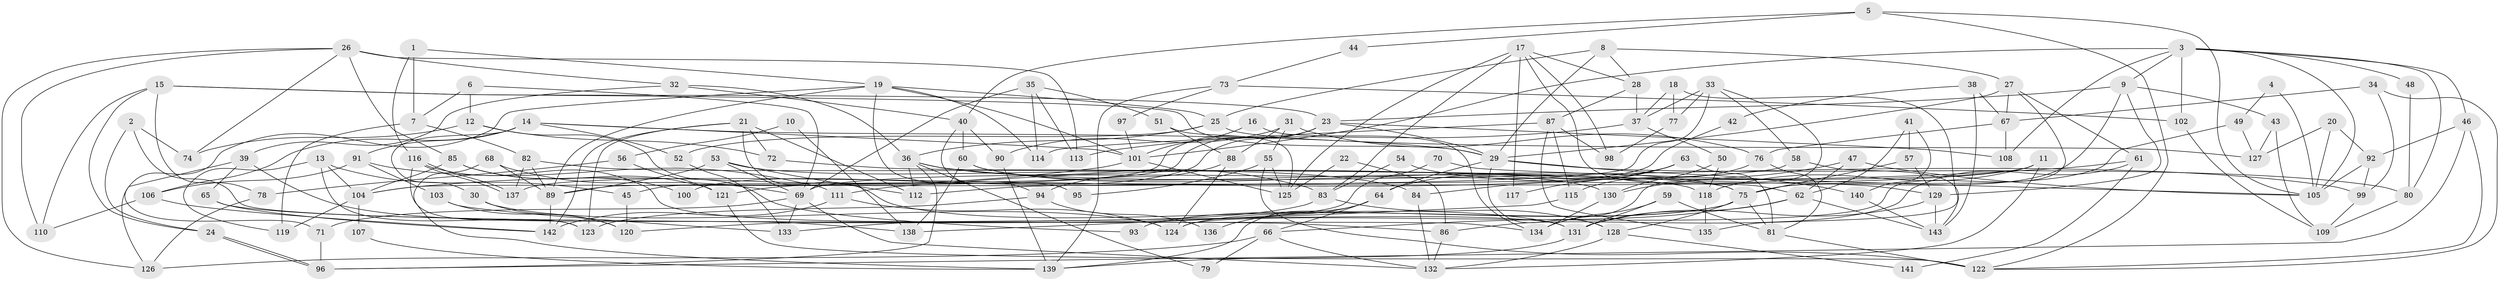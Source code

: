 // coarse degree distribution, {3: 0.1527777777777778, 5: 0.2222222222222222, 6: 0.1527777777777778, 12: 0.013888888888888888, 10: 0.013888888888888888, 7: 0.1527777777777778, 8: 0.041666666666666664, 4: 0.16666666666666666, 9: 0.041666666666666664, 11: 0.013888888888888888, 2: 0.027777777777777776}
// Generated by graph-tools (version 1.1) at 2025/37/03/04/25 23:37:06]
// undirected, 143 vertices, 286 edges
graph export_dot {
  node [color=gray90,style=filled];
  1;
  2;
  3;
  4;
  5;
  6;
  7;
  8;
  9;
  10;
  11;
  12;
  13;
  14;
  15;
  16;
  17;
  18;
  19;
  20;
  21;
  22;
  23;
  24;
  25;
  26;
  27;
  28;
  29;
  30;
  31;
  32;
  33;
  34;
  35;
  36;
  37;
  38;
  39;
  40;
  41;
  42;
  43;
  44;
  45;
  46;
  47;
  48;
  49;
  50;
  51;
  52;
  53;
  54;
  55;
  56;
  57;
  58;
  59;
  60;
  61;
  62;
  63;
  64;
  65;
  66;
  67;
  68;
  69;
  70;
  71;
  72;
  73;
  74;
  75;
  76;
  77;
  78;
  79;
  80;
  81;
  82;
  83;
  84;
  85;
  86;
  87;
  88;
  89;
  90;
  91;
  92;
  93;
  94;
  95;
  96;
  97;
  98;
  99;
  100;
  101;
  102;
  103;
  104;
  105;
  106;
  107;
  108;
  109;
  110;
  111;
  112;
  113;
  114;
  115;
  116;
  117;
  118;
  119;
  120;
  121;
  122;
  123;
  124;
  125;
  126;
  127;
  128;
  129;
  130;
  131;
  132;
  133;
  134;
  135;
  136;
  137;
  138;
  139;
  140;
  141;
  142;
  143;
  1 -- 116;
  1 -- 19;
  1 -- 7;
  2 -- 24;
  2 -- 134;
  2 -- 74;
  3 -- 46;
  3 -- 101;
  3 -- 9;
  3 -- 48;
  3 -- 80;
  3 -- 102;
  3 -- 105;
  3 -- 108;
  4 -- 49;
  4 -- 105;
  5 -- 122;
  5 -- 105;
  5 -- 40;
  5 -- 44;
  6 -- 12;
  6 -- 69;
  6 -- 7;
  7 -- 82;
  7 -- 119;
  8 -- 28;
  8 -- 29;
  8 -- 25;
  8 -- 27;
  9 -- 23;
  9 -- 43;
  9 -- 75;
  9 -- 129;
  10 -- 56;
  10 -- 138;
  11 -- 132;
  11 -- 69;
  11 -- 118;
  11 -- 121;
  12 -- 74;
  12 -- 72;
  12 -- 93;
  13 -- 123;
  13 -- 104;
  13 -- 45;
  13 -- 119;
  14 -- 29;
  14 -- 91;
  14 -- 30;
  14 -- 52;
  14 -- 101;
  14 -- 106;
  15 -- 110;
  15 -- 23;
  15 -- 24;
  15 -- 29;
  15 -- 78;
  16 -- 101;
  16 -- 134;
  17 -- 62;
  17 -- 28;
  17 -- 83;
  17 -- 98;
  17 -- 117;
  17 -- 125;
  18 -- 37;
  18 -- 77;
  18 -- 135;
  19 -- 89;
  19 -- 25;
  19 -- 71;
  19 -- 95;
  19 -- 101;
  19 -- 114;
  20 -- 127;
  20 -- 92;
  20 -- 105;
  21 -- 112;
  21 -- 131;
  21 -- 72;
  21 -- 123;
  21 -- 142;
  22 -- 86;
  22 -- 125;
  23 -- 89;
  23 -- 29;
  23 -- 45;
  23 -- 100;
  23 -- 108;
  24 -- 96;
  24 -- 96;
  25 -- 36;
  25 -- 52;
  25 -- 127;
  26 -- 85;
  26 -- 113;
  26 -- 32;
  26 -- 74;
  26 -- 110;
  26 -- 126;
  27 -- 29;
  27 -- 61;
  27 -- 67;
  27 -- 124;
  28 -- 87;
  28 -- 37;
  29 -- 128;
  29 -- 64;
  29 -- 80;
  29 -- 140;
  30 -- 124;
  30 -- 120;
  31 -- 55;
  31 -- 76;
  31 -- 88;
  31 -- 90;
  32 -- 40;
  32 -- 36;
  32 -- 39;
  33 -- 134;
  33 -- 104;
  33 -- 37;
  33 -- 58;
  33 -- 77;
  34 -- 67;
  34 -- 122;
  34 -- 99;
  35 -- 69;
  35 -- 114;
  35 -- 51;
  35 -- 113;
  36 -- 96;
  36 -- 79;
  36 -- 83;
  36 -- 99;
  36 -- 112;
  37 -- 50;
  37 -- 113;
  38 -- 143;
  38 -- 67;
  38 -- 42;
  39 -- 65;
  39 -- 126;
  39 -- 138;
  40 -- 90;
  40 -- 60;
  40 -- 94;
  41 -- 57;
  41 -- 62;
  41 -- 140;
  42 -- 137;
  43 -- 109;
  43 -- 127;
  44 -- 73;
  45 -- 120;
  46 -- 92;
  46 -- 96;
  46 -- 122;
  47 -- 105;
  47 -- 62;
  47 -- 130;
  48 -- 80;
  49 -- 75;
  49 -- 127;
  50 -- 118;
  50 -- 130;
  51 -- 125;
  51 -- 88;
  52 -- 133;
  53 -- 112;
  53 -- 69;
  53 -- 84;
  53 -- 89;
  54 -- 83;
  54 -- 129;
  55 -- 125;
  55 -- 122;
  55 -- 95;
  56 -- 121;
  56 -- 78;
  57 -- 75;
  57 -- 129;
  58 -- 143;
  58 -- 112;
  59 -- 81;
  59 -- 131;
  59 -- 134;
  60 -- 75;
  60 -- 130;
  60 -- 138;
  61 -- 111;
  61 -- 86;
  61 -- 141;
  62 -- 66;
  62 -- 131;
  62 -- 143;
  63 -- 64;
  63 -- 84;
  63 -- 81;
  63 -- 117;
  64 -- 66;
  64 -- 136;
  64 -- 139;
  65 -- 142;
  65 -- 86;
  66 -- 126;
  66 -- 132;
  66 -- 79;
  67 -- 108;
  67 -- 76;
  68 -- 139;
  68 -- 89;
  68 -- 69;
  69 -- 133;
  69 -- 71;
  69 -- 132;
  70 -- 105;
  70 -- 120;
  71 -- 96;
  72 -- 75;
  73 -- 139;
  73 -- 102;
  73 -- 97;
  75 -- 124;
  75 -- 81;
  75 -- 93;
  75 -- 128;
  76 -- 81;
  76 -- 115;
  77 -- 98;
  78 -- 126;
  80 -- 109;
  81 -- 122;
  82 -- 89;
  82 -- 118;
  82 -- 137;
  83 -- 128;
  83 -- 133;
  84 -- 132;
  85 -- 104;
  85 -- 121;
  85 -- 100;
  86 -- 132;
  87 -- 135;
  87 -- 115;
  87 -- 98;
  87 -- 114;
  88 -- 94;
  88 -- 124;
  89 -- 142;
  90 -- 139;
  91 -- 106;
  91 -- 103;
  91 -- 111;
  92 -- 105;
  92 -- 99;
  94 -- 123;
  94 -- 136;
  97 -- 101;
  99 -- 109;
  101 -- 104;
  101 -- 125;
  102 -- 109;
  103 -- 133;
  103 -- 120;
  104 -- 119;
  104 -- 107;
  106 -- 142;
  106 -- 110;
  107 -- 139;
  111 -- 124;
  111 -- 142;
  115 -- 138;
  116 -- 123;
  116 -- 137;
  116 -- 137;
  116 -- 131;
  118 -- 135;
  121 -- 122;
  128 -- 132;
  128 -- 141;
  129 -- 143;
  129 -- 131;
  130 -- 134;
  131 -- 139;
  140 -- 143;
}
